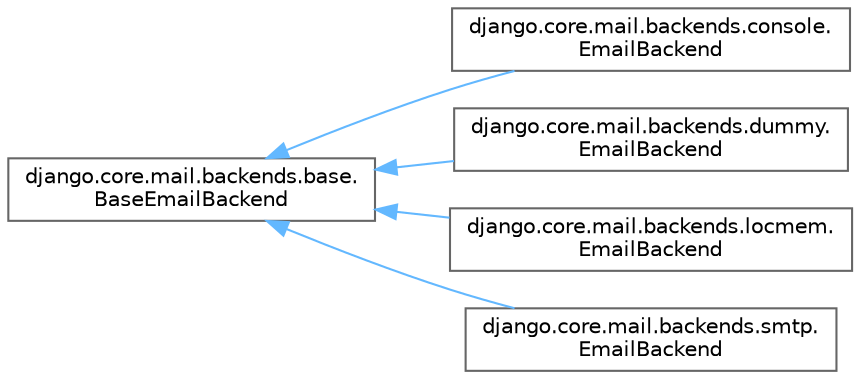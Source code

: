 digraph "Graphical Class Hierarchy"
{
 // LATEX_PDF_SIZE
  bgcolor="transparent";
  edge [fontname=Helvetica,fontsize=10,labelfontname=Helvetica,labelfontsize=10];
  node [fontname=Helvetica,fontsize=10,shape=box,height=0.2,width=0.4];
  rankdir="LR";
  Node0 [id="Node000000",label="django.core.mail.backends.base.\lBaseEmailBackend",height=0.2,width=0.4,color="grey40", fillcolor="white", style="filled",URL="$classdjango_1_1core_1_1mail_1_1backends_1_1base_1_1_base_email_backend.html",tooltip=" "];
  Node0 -> Node1 [id="edge1327_Node000000_Node000001",dir="back",color="steelblue1",style="solid",tooltip=" "];
  Node1 [id="Node000001",label="django.core.mail.backends.console.\lEmailBackend",height=0.2,width=0.4,color="grey40", fillcolor="white", style="filled",URL="$classdjango_1_1core_1_1mail_1_1backends_1_1console_1_1_email_backend.html",tooltip=" "];
  Node0 -> Node2 [id="edge1328_Node000000_Node000002",dir="back",color="steelblue1",style="solid",tooltip=" "];
  Node2 [id="Node000002",label="django.core.mail.backends.dummy.\lEmailBackend",height=0.2,width=0.4,color="grey40", fillcolor="white", style="filled",URL="$classdjango_1_1core_1_1mail_1_1backends_1_1dummy_1_1_email_backend.html",tooltip=" "];
  Node0 -> Node3 [id="edge1329_Node000000_Node000003",dir="back",color="steelblue1",style="solid",tooltip=" "];
  Node3 [id="Node000003",label="django.core.mail.backends.locmem.\lEmailBackend",height=0.2,width=0.4,color="grey40", fillcolor="white", style="filled",URL="$classdjango_1_1core_1_1mail_1_1backends_1_1locmem_1_1_email_backend.html",tooltip=" "];
  Node0 -> Node4 [id="edge1330_Node000000_Node000004",dir="back",color="steelblue1",style="solid",tooltip=" "];
  Node4 [id="Node000004",label="django.core.mail.backends.smtp.\lEmailBackend",height=0.2,width=0.4,color="grey40", fillcolor="white", style="filled",URL="$classdjango_1_1core_1_1mail_1_1backends_1_1smtp_1_1_email_backend.html",tooltip=" "];
}

